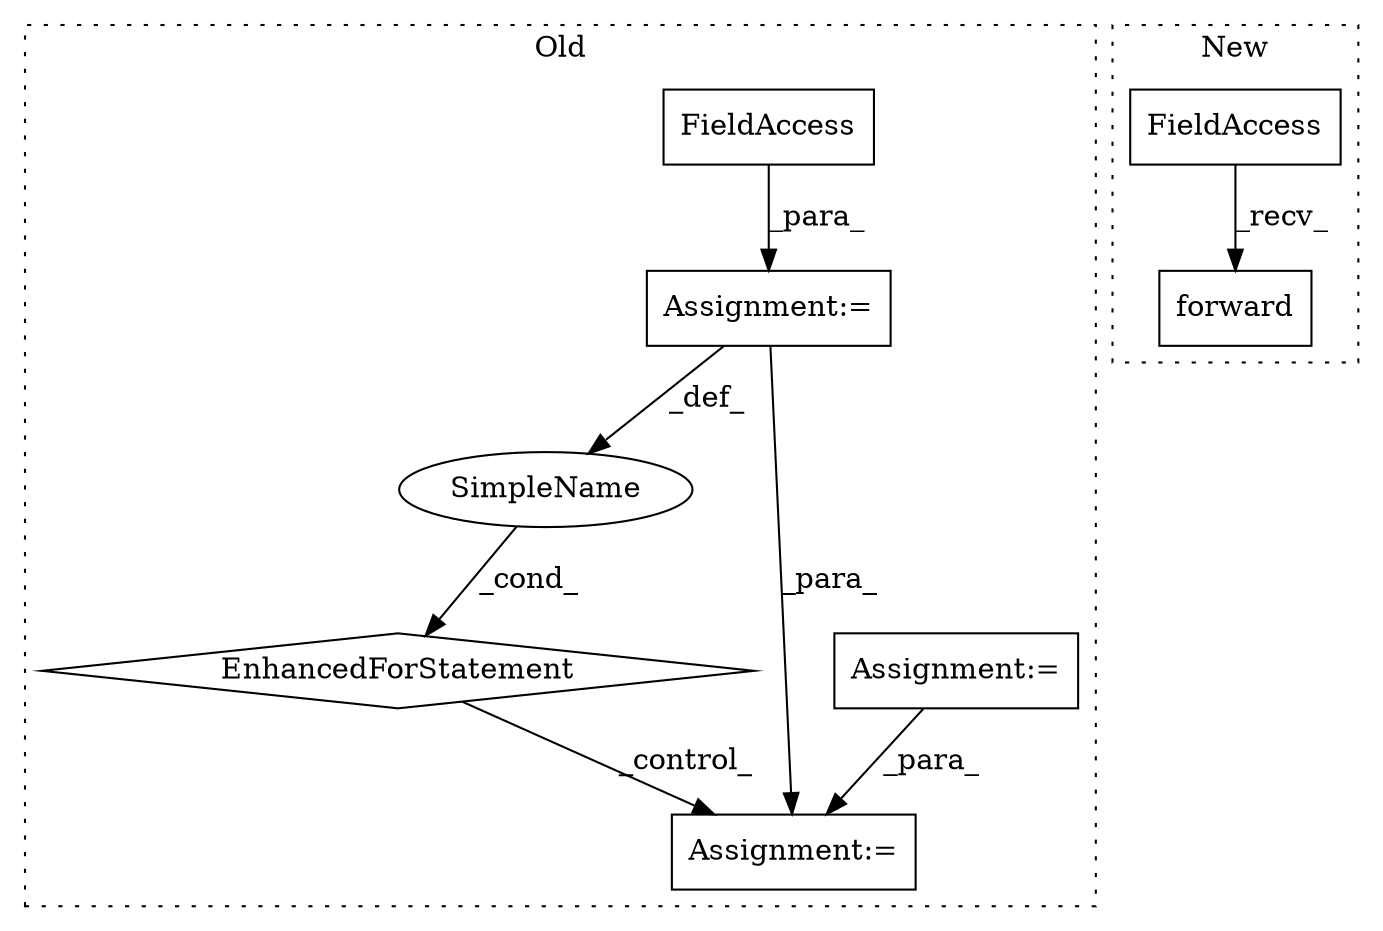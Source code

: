 digraph G {
subgraph cluster0 {
1 [label="EnhancedForStatement" a="70" s="2163,2302" l="71,2" shape="diamond"];
3 [label="Assignment:=" a="7" s="2163,2302" l="71,2" shape="box"];
4 [label="SimpleName" a="42" s="2242" l="18" shape="ellipse"];
5 [label="Assignment:=" a="7" s="2316" l="1" shape="box"];
6 [label="Assignment:=" a="7" s="2153" l="4" shape="box"];
8 [label="FieldAccess" a="22" s="2263" l="39" shape="box"];
label = "Old";
style="dotted";
}
subgraph cluster1 {
2 [label="forward" a="32" s="2079,2091" l="8,1" shape="box"];
7 [label="FieldAccess" a="22" s="2058" l="20" shape="box"];
label = "New";
style="dotted";
}
1 -> 5 [label="_control_"];
3 -> 4 [label="_def_"];
3 -> 5 [label="_para_"];
4 -> 1 [label="_cond_"];
6 -> 5 [label="_para_"];
7 -> 2 [label="_recv_"];
8 -> 3 [label="_para_"];
}